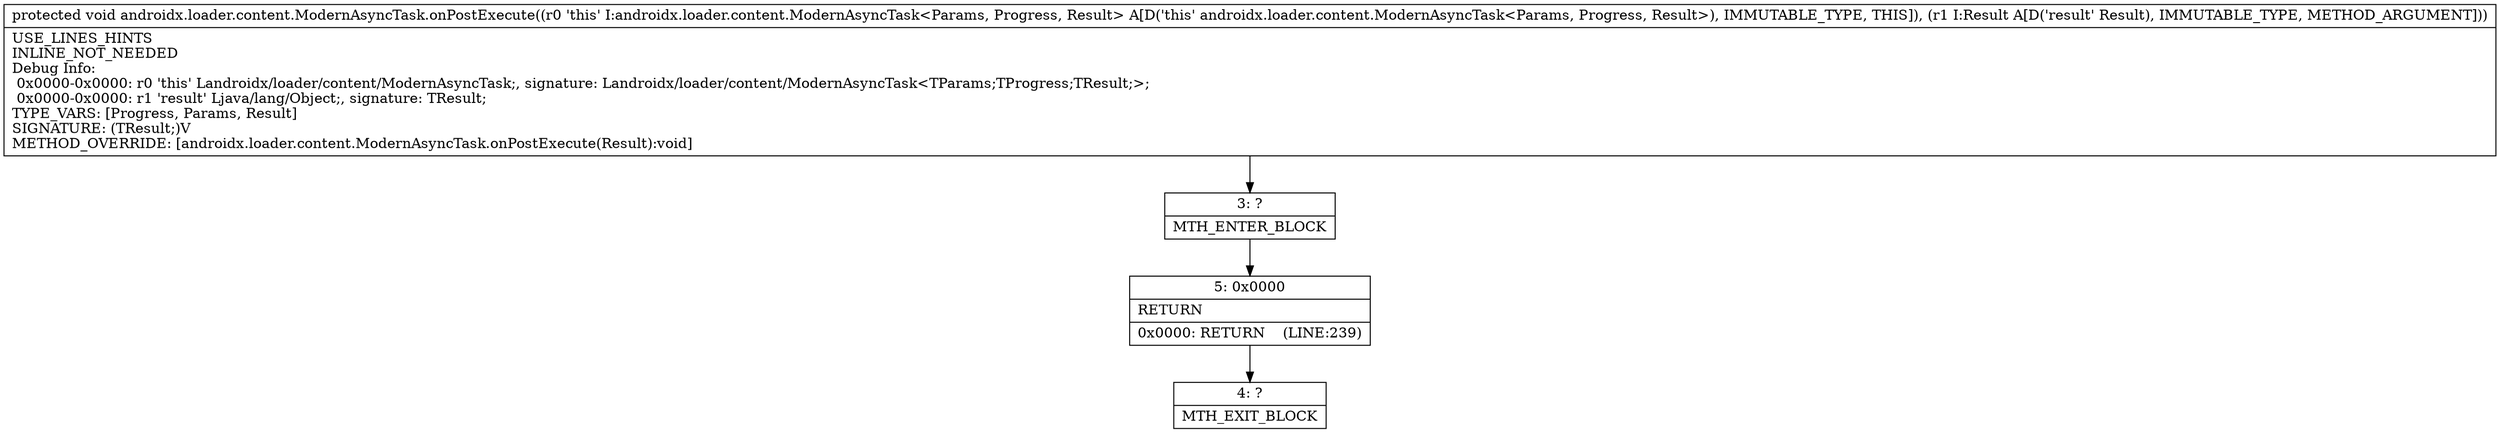 digraph "CFG forandroidx.loader.content.ModernAsyncTask.onPostExecute(Ljava\/lang\/Object;)V" {
Node_3 [shape=record,label="{3\:\ ?|MTH_ENTER_BLOCK\l}"];
Node_5 [shape=record,label="{5\:\ 0x0000|RETURN\l|0x0000: RETURN    (LINE:239)\l}"];
Node_4 [shape=record,label="{4\:\ ?|MTH_EXIT_BLOCK\l}"];
MethodNode[shape=record,label="{protected void androidx.loader.content.ModernAsyncTask.onPostExecute((r0 'this' I:androidx.loader.content.ModernAsyncTask\<Params, Progress, Result\> A[D('this' androidx.loader.content.ModernAsyncTask\<Params, Progress, Result\>), IMMUTABLE_TYPE, THIS]), (r1 I:Result A[D('result' Result), IMMUTABLE_TYPE, METHOD_ARGUMENT]))  | USE_LINES_HINTS\lINLINE_NOT_NEEDED\lDebug Info:\l  0x0000\-0x0000: r0 'this' Landroidx\/loader\/content\/ModernAsyncTask;, signature: Landroidx\/loader\/content\/ModernAsyncTask\<TParams;TProgress;TResult;\>;\l  0x0000\-0x0000: r1 'result' Ljava\/lang\/Object;, signature: TResult;\lTYPE_VARS: [Progress, Params, Result]\lSIGNATURE: (TResult;)V\lMETHOD_OVERRIDE: [androidx.loader.content.ModernAsyncTask.onPostExecute(Result):void]\l}"];
MethodNode -> Node_3;Node_3 -> Node_5;
Node_5 -> Node_4;
}

